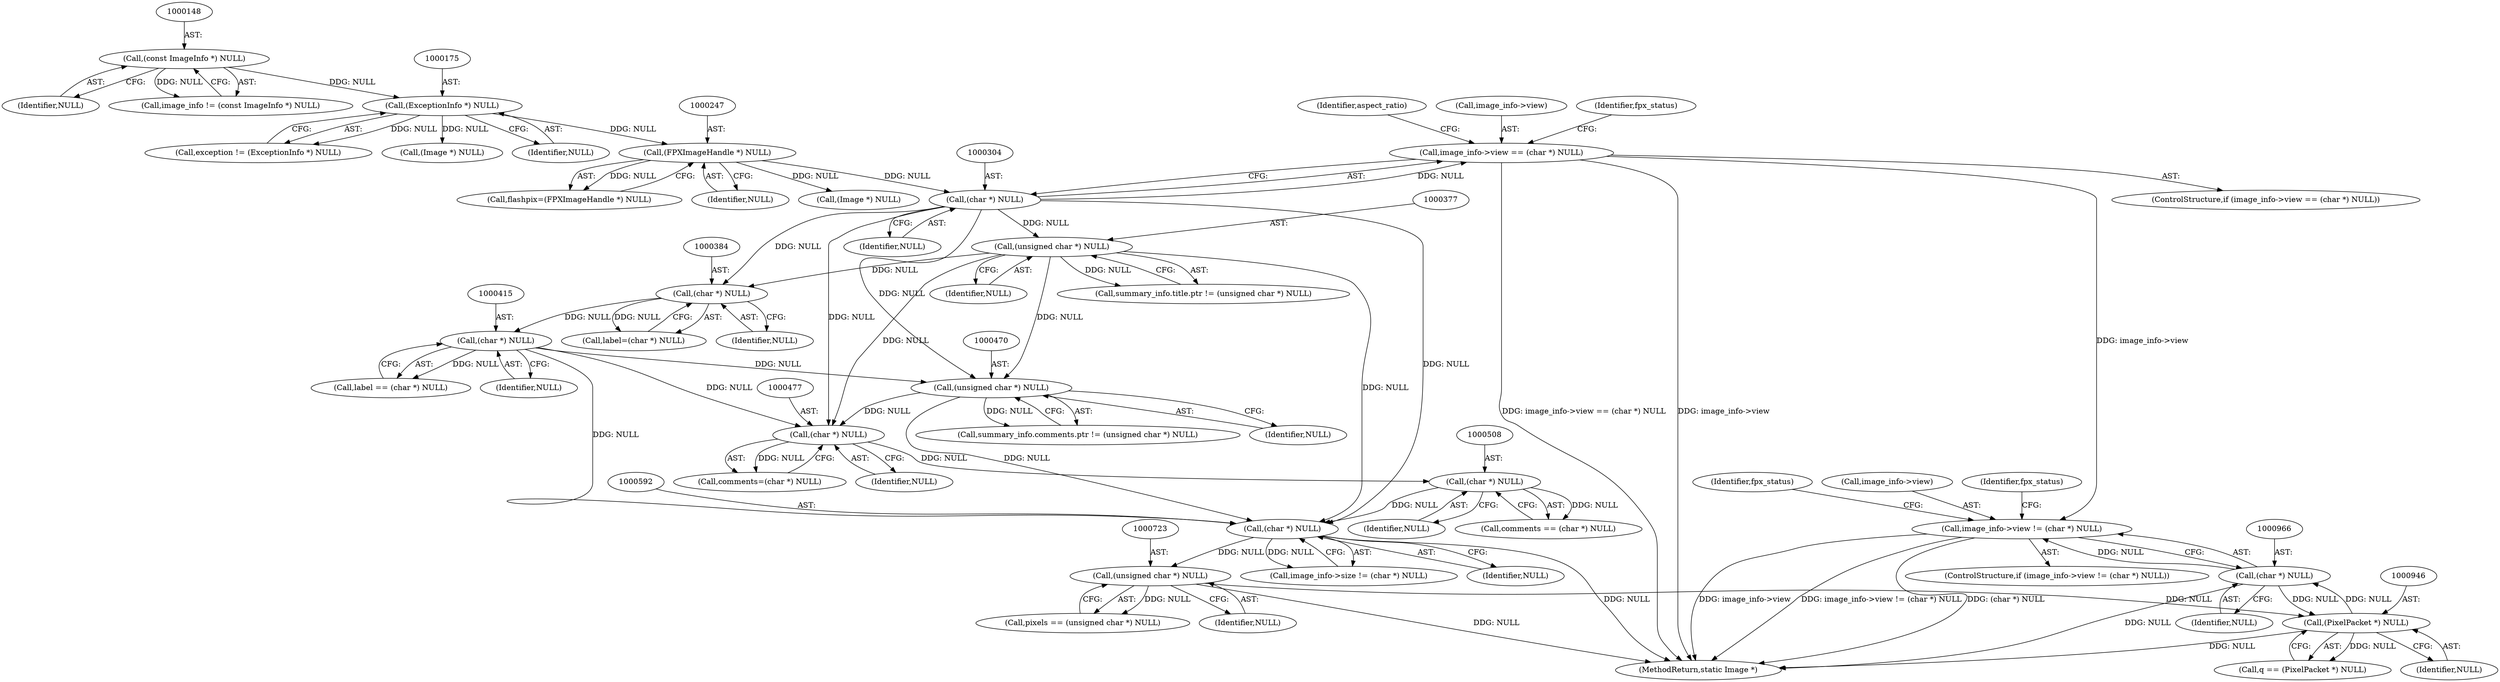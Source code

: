 digraph "0_ImageMagick_f6e9d0d9955e85bdd7540b251cd50d598dacc5e6_19@pointer" {
"1000961" [label="(Call,image_info->view != (char *) NULL)"];
"1000299" [label="(Call,image_info->view == (char *) NULL)"];
"1000303" [label="(Call,(char *) NULL)"];
"1000246" [label="(Call,(FPXImageHandle *) NULL)"];
"1000174" [label="(Call,(ExceptionInfo *) NULL)"];
"1000147" [label="(Call,(const ImageInfo *) NULL)"];
"1000965" [label="(Call,(char *) NULL)"];
"1000945" [label="(Call,(PixelPacket *) NULL)"];
"1000722" [label="(Call,(unsigned char *) NULL)"];
"1000591" [label="(Call,(char *) NULL)"];
"1000507" [label="(Call,(char *) NULL)"];
"1000476" [label="(Call,(char *) NULL)"];
"1000414" [label="(Call,(char *) NULL)"];
"1000383" [label="(Call,(char *) NULL)"];
"1000376" [label="(Call,(unsigned char *) NULL)"];
"1000469" [label="(Call,(unsigned char *) NULL)"];
"1000965" [label="(Call,(char *) NULL)"];
"1000204" [label="(Call,(Image *) NULL)"];
"1000476" [label="(Call,(char *) NULL)"];
"1000305" [label="(Identifier,NULL)"];
"1000176" [label="(Identifier,NULL)"];
"1000149" [label="(Identifier,NULL)"];
"1000591" [label="(Call,(char *) NULL)"];
"1000147" [label="(Call,(const ImageInfo *) NULL)"];
"1000478" [label="(Identifier,NULL)"];
"1000303" [label="(Call,(char *) NULL)"];
"1000960" [label="(ControlStructure,if (image_info->view != (char *) NULL))"];
"1000414" [label="(Call,(char *) NULL)"];
"1000370" [label="(Call,summary_info.title.ptr != (unsigned char *) NULL)"];
"1000383" [label="(Call,(char *) NULL)"];
"1000509" [label="(Identifier,NULL)"];
"1000961" [label="(Call,image_info->view != (char *) NULL)"];
"1000474" [label="(Call,comments=(char *) NULL)"];
"1000412" [label="(Call,label == (char *) NULL)"];
"1000987" [label="(Identifier,fpx_status)"];
"1000300" [label="(Call,image_info->view)"];
"1001229" [label="(MethodReturn,static Image *)"];
"1000962" [label="(Call,image_info->view)"];
"1000284" [label="(Call,(Image *) NULL)"];
"1000507" [label="(Call,(char *) NULL)"];
"1000343" [label="(Identifier,fpx_status)"];
"1000967" [label="(Identifier,NULL)"];
"1000174" [label="(Call,(ExceptionInfo *) NULL)"];
"1000724" [label="(Identifier,NULL)"];
"1000463" [label="(Call,summary_info.comments.ptr != (unsigned char *) NULL)"];
"1000378" [label="(Identifier,NULL)"];
"1000469" [label="(Call,(unsigned char *) NULL)"];
"1000416" [label="(Identifier,NULL)"];
"1000299" [label="(Call,image_info->view == (char *) NULL)"];
"1000376" [label="(Call,(unsigned char *) NULL)"];
"1000298" [label="(ControlStructure,if (image_info->view == (char *) NULL))"];
"1000945" [label="(Call,(PixelPacket *) NULL)"];
"1000947" [label="(Identifier,NULL)"];
"1000720" [label="(Call,pixels == (unsigned char *) NULL)"];
"1000593" [label="(Identifier,NULL)"];
"1000385" [label="(Identifier,NULL)"];
"1000246" [label="(Call,(FPXImageHandle *) NULL)"];
"1000381" [label="(Call,label=(char *) NULL)"];
"1000145" [label="(Call,image_info != (const ImageInfo *) NULL)"];
"1000471" [label="(Identifier,NULL)"];
"1000172" [label="(Call,exception != (ExceptionInfo *) NULL)"];
"1000722" [label="(Call,(unsigned char *) NULL)"];
"1000505" [label="(Call,comments == (char *) NULL)"];
"1000969" [label="(Identifier,fpx_status)"];
"1000244" [label="(Call,flashpix=(FPXImageHandle *) NULL)"];
"1000943" [label="(Call,q == (PixelPacket *) NULL)"];
"1000309" [label="(Identifier,aspect_ratio)"];
"1000248" [label="(Identifier,NULL)"];
"1000587" [label="(Call,image_info->size != (char *) NULL)"];
"1000961" -> "1000960"  [label="AST: "];
"1000961" -> "1000965"  [label="CFG: "];
"1000962" -> "1000961"  [label="AST: "];
"1000965" -> "1000961"  [label="AST: "];
"1000969" -> "1000961"  [label="CFG: "];
"1000987" -> "1000961"  [label="CFG: "];
"1000961" -> "1001229"  [label="DDG: (char *) NULL"];
"1000961" -> "1001229"  [label="DDG: image_info->view"];
"1000961" -> "1001229"  [label="DDG: image_info->view != (char *) NULL"];
"1000299" -> "1000961"  [label="DDG: image_info->view"];
"1000965" -> "1000961"  [label="DDG: NULL"];
"1000299" -> "1000298"  [label="AST: "];
"1000299" -> "1000303"  [label="CFG: "];
"1000300" -> "1000299"  [label="AST: "];
"1000303" -> "1000299"  [label="AST: "];
"1000309" -> "1000299"  [label="CFG: "];
"1000343" -> "1000299"  [label="CFG: "];
"1000299" -> "1001229"  [label="DDG: image_info->view == (char *) NULL"];
"1000299" -> "1001229"  [label="DDG: image_info->view"];
"1000303" -> "1000299"  [label="DDG: NULL"];
"1000303" -> "1000305"  [label="CFG: "];
"1000304" -> "1000303"  [label="AST: "];
"1000305" -> "1000303"  [label="AST: "];
"1000246" -> "1000303"  [label="DDG: NULL"];
"1000303" -> "1000376"  [label="DDG: NULL"];
"1000303" -> "1000383"  [label="DDG: NULL"];
"1000303" -> "1000469"  [label="DDG: NULL"];
"1000303" -> "1000476"  [label="DDG: NULL"];
"1000303" -> "1000591"  [label="DDG: NULL"];
"1000246" -> "1000244"  [label="AST: "];
"1000246" -> "1000248"  [label="CFG: "];
"1000247" -> "1000246"  [label="AST: "];
"1000248" -> "1000246"  [label="AST: "];
"1000244" -> "1000246"  [label="CFG: "];
"1000246" -> "1000244"  [label="DDG: NULL"];
"1000174" -> "1000246"  [label="DDG: NULL"];
"1000246" -> "1000284"  [label="DDG: NULL"];
"1000174" -> "1000172"  [label="AST: "];
"1000174" -> "1000176"  [label="CFG: "];
"1000175" -> "1000174"  [label="AST: "];
"1000176" -> "1000174"  [label="AST: "];
"1000172" -> "1000174"  [label="CFG: "];
"1000174" -> "1000172"  [label="DDG: NULL"];
"1000147" -> "1000174"  [label="DDG: NULL"];
"1000174" -> "1000204"  [label="DDG: NULL"];
"1000147" -> "1000145"  [label="AST: "];
"1000147" -> "1000149"  [label="CFG: "];
"1000148" -> "1000147"  [label="AST: "];
"1000149" -> "1000147"  [label="AST: "];
"1000145" -> "1000147"  [label="CFG: "];
"1000147" -> "1000145"  [label="DDG: NULL"];
"1000965" -> "1000967"  [label="CFG: "];
"1000966" -> "1000965"  [label="AST: "];
"1000967" -> "1000965"  [label="AST: "];
"1000965" -> "1001229"  [label="DDG: NULL"];
"1000965" -> "1000945"  [label="DDG: NULL"];
"1000945" -> "1000965"  [label="DDG: NULL"];
"1000945" -> "1000943"  [label="AST: "];
"1000945" -> "1000947"  [label="CFG: "];
"1000946" -> "1000945"  [label="AST: "];
"1000947" -> "1000945"  [label="AST: "];
"1000943" -> "1000945"  [label="CFG: "];
"1000945" -> "1001229"  [label="DDG: NULL"];
"1000945" -> "1000943"  [label="DDG: NULL"];
"1000722" -> "1000945"  [label="DDG: NULL"];
"1000722" -> "1000720"  [label="AST: "];
"1000722" -> "1000724"  [label="CFG: "];
"1000723" -> "1000722"  [label="AST: "];
"1000724" -> "1000722"  [label="AST: "];
"1000720" -> "1000722"  [label="CFG: "];
"1000722" -> "1001229"  [label="DDG: NULL"];
"1000722" -> "1000720"  [label="DDG: NULL"];
"1000591" -> "1000722"  [label="DDG: NULL"];
"1000591" -> "1000587"  [label="AST: "];
"1000591" -> "1000593"  [label="CFG: "];
"1000592" -> "1000591"  [label="AST: "];
"1000593" -> "1000591"  [label="AST: "];
"1000587" -> "1000591"  [label="CFG: "];
"1000591" -> "1001229"  [label="DDG: NULL"];
"1000591" -> "1000587"  [label="DDG: NULL"];
"1000507" -> "1000591"  [label="DDG: NULL"];
"1000414" -> "1000591"  [label="DDG: NULL"];
"1000376" -> "1000591"  [label="DDG: NULL"];
"1000469" -> "1000591"  [label="DDG: NULL"];
"1000507" -> "1000505"  [label="AST: "];
"1000507" -> "1000509"  [label="CFG: "];
"1000508" -> "1000507"  [label="AST: "];
"1000509" -> "1000507"  [label="AST: "];
"1000505" -> "1000507"  [label="CFG: "];
"1000507" -> "1000505"  [label="DDG: NULL"];
"1000476" -> "1000507"  [label="DDG: NULL"];
"1000476" -> "1000474"  [label="AST: "];
"1000476" -> "1000478"  [label="CFG: "];
"1000477" -> "1000476"  [label="AST: "];
"1000478" -> "1000476"  [label="AST: "];
"1000474" -> "1000476"  [label="CFG: "];
"1000476" -> "1000474"  [label="DDG: NULL"];
"1000414" -> "1000476"  [label="DDG: NULL"];
"1000376" -> "1000476"  [label="DDG: NULL"];
"1000469" -> "1000476"  [label="DDG: NULL"];
"1000414" -> "1000412"  [label="AST: "];
"1000414" -> "1000416"  [label="CFG: "];
"1000415" -> "1000414"  [label="AST: "];
"1000416" -> "1000414"  [label="AST: "];
"1000412" -> "1000414"  [label="CFG: "];
"1000414" -> "1000412"  [label="DDG: NULL"];
"1000383" -> "1000414"  [label="DDG: NULL"];
"1000414" -> "1000469"  [label="DDG: NULL"];
"1000383" -> "1000381"  [label="AST: "];
"1000383" -> "1000385"  [label="CFG: "];
"1000384" -> "1000383"  [label="AST: "];
"1000385" -> "1000383"  [label="AST: "];
"1000381" -> "1000383"  [label="CFG: "];
"1000383" -> "1000381"  [label="DDG: NULL"];
"1000376" -> "1000383"  [label="DDG: NULL"];
"1000376" -> "1000370"  [label="AST: "];
"1000376" -> "1000378"  [label="CFG: "];
"1000377" -> "1000376"  [label="AST: "];
"1000378" -> "1000376"  [label="AST: "];
"1000370" -> "1000376"  [label="CFG: "];
"1000376" -> "1000370"  [label="DDG: NULL"];
"1000376" -> "1000469"  [label="DDG: NULL"];
"1000469" -> "1000463"  [label="AST: "];
"1000469" -> "1000471"  [label="CFG: "];
"1000470" -> "1000469"  [label="AST: "];
"1000471" -> "1000469"  [label="AST: "];
"1000463" -> "1000469"  [label="CFG: "];
"1000469" -> "1000463"  [label="DDG: NULL"];
}
